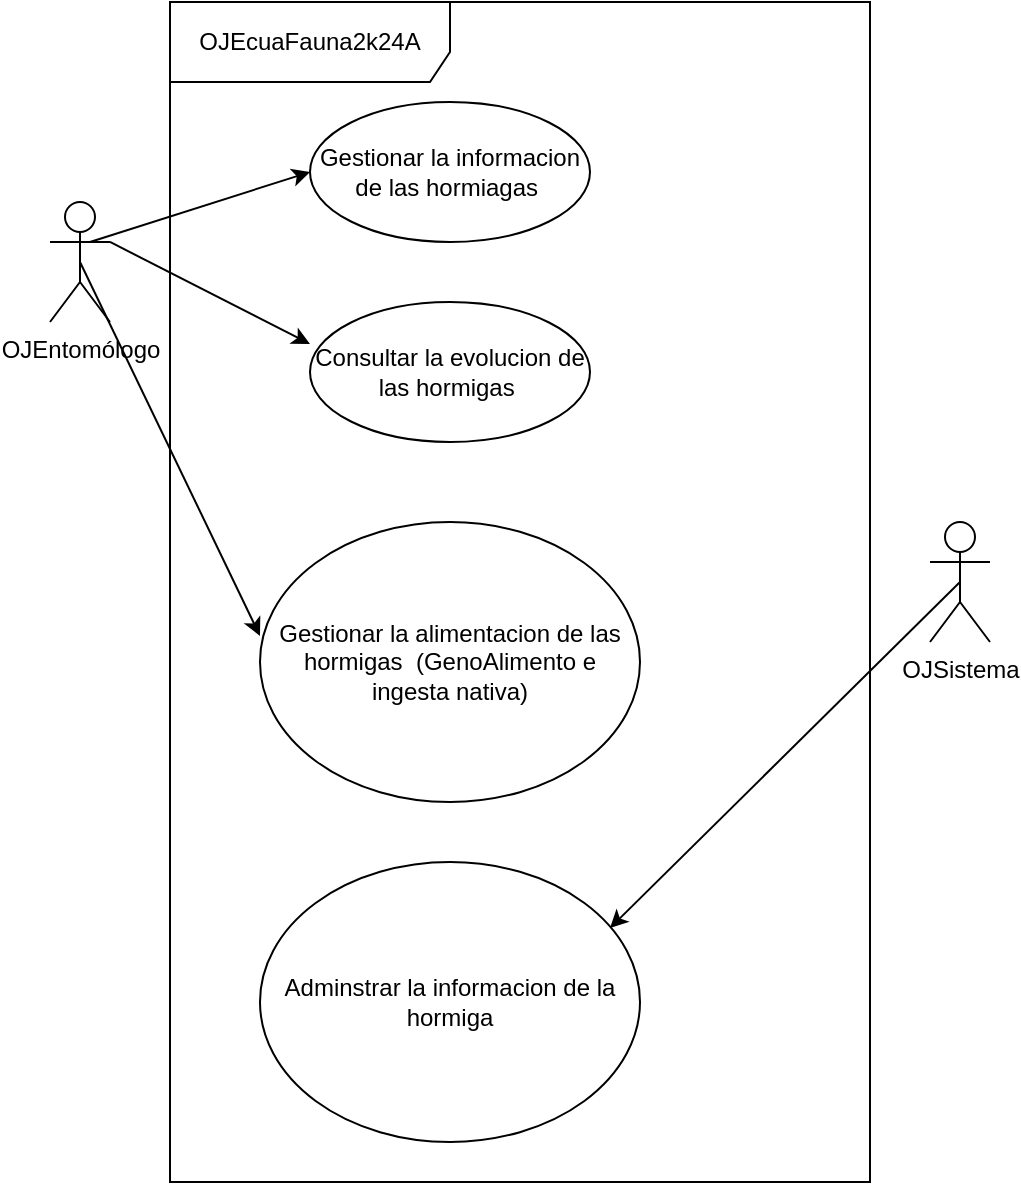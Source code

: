<mxfile>
    <diagram id="ilm_-m73r1djtRp6kCFl" name="Page-1">
        <mxGraphModel dx="1132" dy="593" grid="1" gridSize="10" guides="1" tooltips="1" connect="1" arrows="1" fold="1" page="1" pageScale="1" pageWidth="850" pageHeight="1100" math="0" shadow="0">
            <root>
                <mxCell id="0"/>
                <mxCell id="1" parent="0"/>
                <mxCell id="8" style="edgeStyle=none;html=1;entryX=0;entryY=0.5;entryDx=0;entryDy=0;" edge="1" parent="1" target="3">
                    <mxGeometry relative="1" as="geometry">
                        <mxPoint x="80" y="250" as="sourcePoint"/>
                    </mxGeometry>
                </mxCell>
                <mxCell id="9" style="edgeStyle=none;html=1;exitX=1;exitY=0.333;exitDx=0;exitDy=0;exitPerimeter=0;entryX=0;entryY=0.3;entryDx=0;entryDy=0;entryPerimeter=0;" edge="1" parent="1" source="2" target="4">
                    <mxGeometry relative="1" as="geometry"/>
                </mxCell>
                <mxCell id="10" style="edgeStyle=none;html=1;exitX=0.5;exitY=0.5;exitDx=0;exitDy=0;exitPerimeter=0;entryX=0;entryY=0.407;entryDx=0;entryDy=0;entryPerimeter=0;" edge="1" parent="1" source="2" target="5">
                    <mxGeometry relative="1" as="geometry"/>
                </mxCell>
                <mxCell id="2" value="OJEntomólogo" style="shape=umlActor;verticalLabelPosition=bottom;verticalAlign=top;html=1;" vertex="1" parent="1">
                    <mxGeometry x="60" y="230" width="30" height="60" as="geometry"/>
                </mxCell>
                <mxCell id="3" value="Gestionar la informacion de las hormiagas&amp;nbsp;" style="ellipse;whiteSpace=wrap;html=1;" vertex="1" parent="1">
                    <mxGeometry x="190" y="180" width="140" height="70" as="geometry"/>
                </mxCell>
                <mxCell id="4" value="Consultar la evolucion de las hormigas&amp;nbsp;" style="ellipse;whiteSpace=wrap;html=1;" vertex="1" parent="1">
                    <mxGeometry x="190" y="280" width="140" height="70" as="geometry"/>
                </mxCell>
                <mxCell id="5" value="Gestionar la alimentacion de las hormigas&amp;nbsp; (GenoAlimento e ingesta nativa)" style="ellipse;whiteSpace=wrap;html=1;" vertex="1" parent="1">
                    <mxGeometry x="165" y="390" width="190" height="140" as="geometry"/>
                </mxCell>
                <mxCell id="6" value="Adminstrar la informacion de la hormiga" style="ellipse;whiteSpace=wrap;html=1;" vertex="1" parent="1">
                    <mxGeometry x="165" y="560" width="190" height="140" as="geometry"/>
                </mxCell>
                <mxCell id="11" style="edgeStyle=none;html=1;exitX=0.5;exitY=0.5;exitDx=0;exitDy=0;exitPerimeter=0;entryX=0.921;entryY=0.236;entryDx=0;entryDy=0;entryPerimeter=0;" edge="1" parent="1" source="7" target="6">
                    <mxGeometry relative="1" as="geometry"/>
                </mxCell>
                <mxCell id="7" value="OJSistema" style="shape=umlActor;verticalLabelPosition=bottom;verticalAlign=top;html=1;" vertex="1" parent="1">
                    <mxGeometry x="500" y="390" width="30" height="60" as="geometry"/>
                </mxCell>
                <mxCell id="14" value="OJEcuaFauna2k24A" style="shape=umlFrame;whiteSpace=wrap;html=1;width=140;height=40;" vertex="1" parent="1">
                    <mxGeometry x="120" y="130" width="350" height="590" as="geometry"/>
                </mxCell>
            </root>
        </mxGraphModel>
    </diagram>
</mxfile>